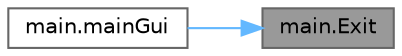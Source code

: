 digraph "main.Exit"
{
 // LATEX_PDF_SIZE
  bgcolor="transparent";
  edge [fontname=Helvetica,fontsize=10,labelfontname=Helvetica,labelfontsize=10];
  node [fontname=Helvetica,fontsize=10,shape=box,height=0.2,width=0.4];
  rankdir="RL";
  Node1 [label="main.Exit",height=0.2,width=0.4,color="gray40", fillcolor="grey60", style="filled", fontcolor="black",tooltip=" "];
  Node1 -> Node2 [dir="back",color="steelblue1",style="solid"];
  Node2 [label="main.mainGui",height=0.2,width=0.4,color="grey40", fillcolor="white", style="filled",URL="$namespacemain.html#aea57f25590f654e8a77083a09e834aa4",tooltip="GUI MAIN LOOP ############."];
}
